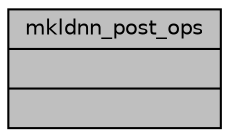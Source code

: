 digraph "mkldnn_post_ops"
{
  edge [fontname="Helvetica",fontsize="10",labelfontname="Helvetica",labelfontsize="10"];
  node [fontname="Helvetica",fontsize="10",shape=record];
  Node1 [label="{mkldnn_post_ops\n||}",height=0.2,width=0.4,color="black", fillcolor="grey75", style="filled", fontcolor="black"];
}
